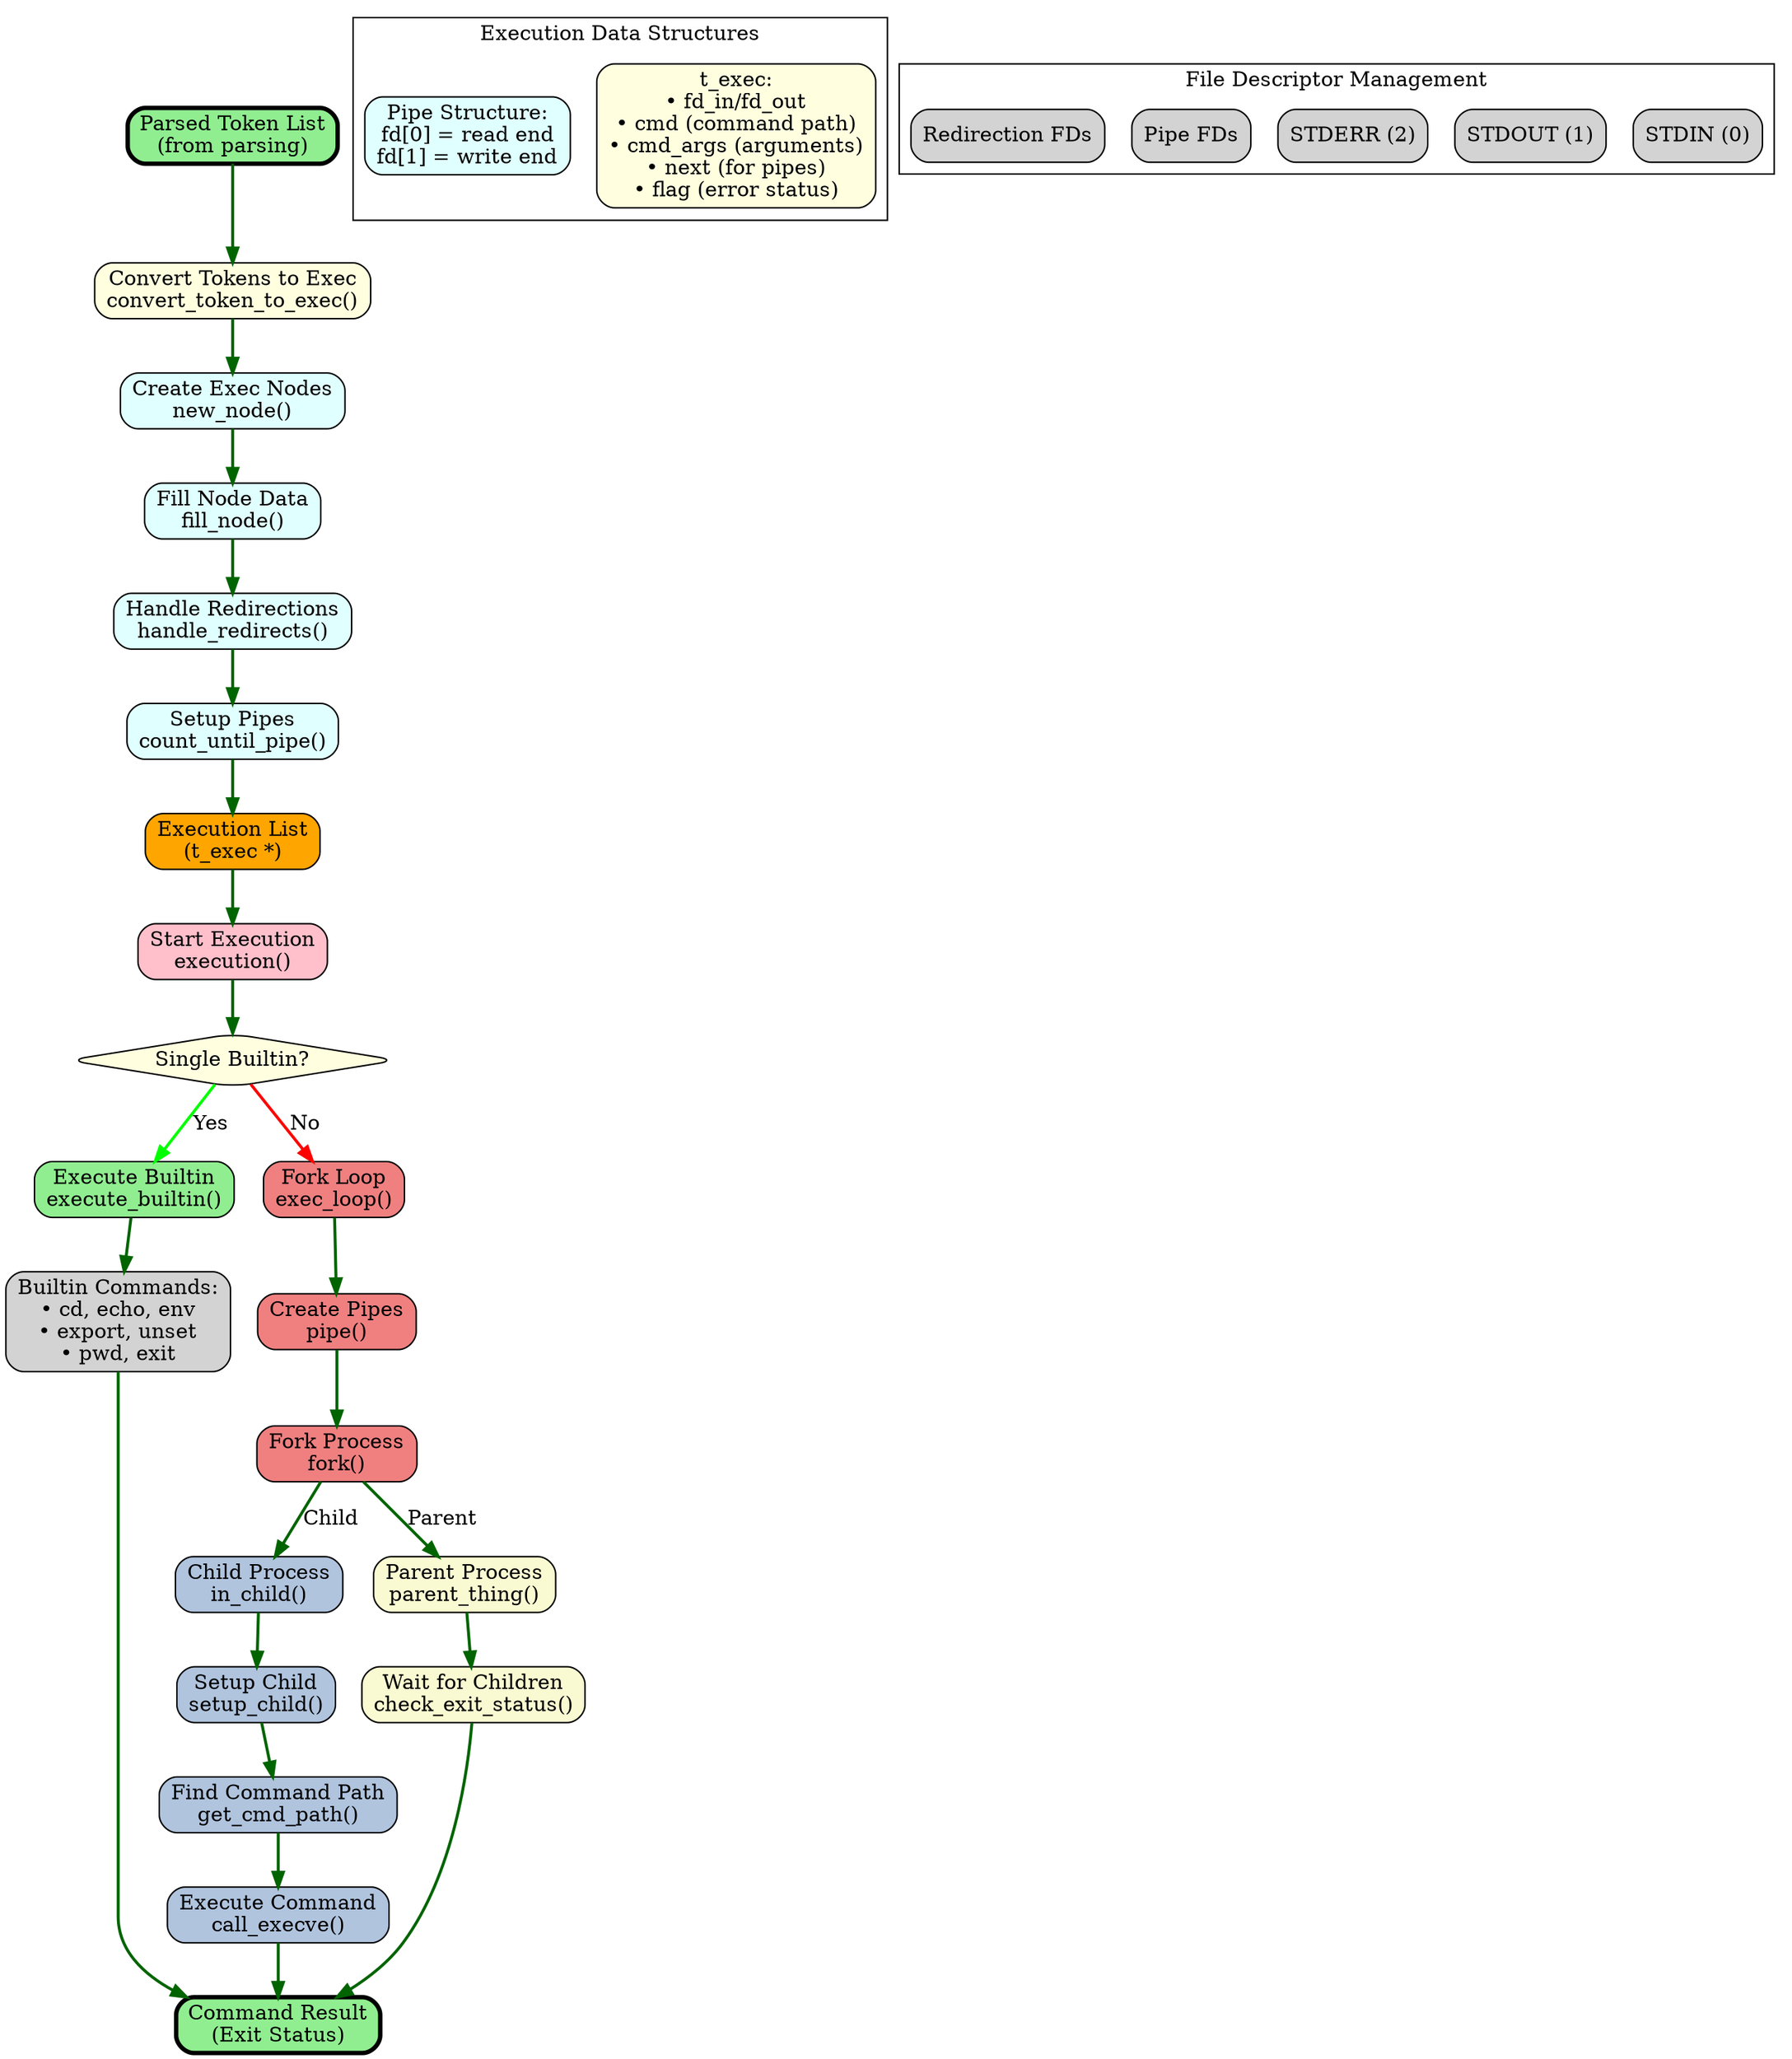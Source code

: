 digraph ExecutionFlow {
    rankdir=TB
    node [shape=box, style="rounded,filled", fillcolor=lightblue]
    edge [color=darkgreen, penwidth=2]

    // Input from parsing
    parsed_tokens [label="Parsed Token List\n(from parsing)", fillcolor=lightgreen, penwidth=3]
    
    // Convert to execution structure
    convert_start [label="Convert Tokens to Exec\nconvert_token_to_exec()", fillcolor=lightyellow]
    
    // Exec node creation
    create_exec_nodes [label="Create Exec Nodes\nnew_node()", fillcolor=lightcyan]
    fill_nodes [label="Fill Node Data\nfill_node()", fillcolor=lightcyan]
    handle_redirects [label="Handle Redirections\nhandle_redirects()", fillcolor=lightcyan]
    setup_pipes [label="Setup Pipes\ncount_until_pipe()", fillcolor=lightcyan]
    
    // Exec list ready
    exec_list [label="Execution List\n(t_exec *)", fillcolor=orange]
    
    // Execution decision
    execution_start [label="Start Execution\nexecution()", fillcolor=pink]
    builtin_check [label="Single Builtin?", fillcolor=lightyellow, shape=diamond]
    
    // Builtin execution path
    builtin_exec [label="Execute Builtin\nexecute_builtin()", fillcolor=lightgreen]
    builtin_commands [label="Builtin Commands:\n• cd, echo, env\n• export, unset\n• pwd, exit", fillcolor=lightgray]
    
    // External command execution path
    fork_loop [label="Fork Loop\nexec_loop()", fillcolor=lightcoral]
    create_pipes [label="Create Pipes\npipe()", fillcolor=lightcoral]
    fork_process [label="Fork Process\nfork()", fillcolor=lightcoral]
    
    // Child process
    child_process [label="Child Process\nin_child()", fillcolor=lightsteelblue]
    setup_child [label="Setup Child\nsetup_child()", fillcolor=lightsteelblue]
    find_cmd_path [label="Find Command Path\nget_cmd_path()", fillcolor=lightsteelblue]
    call_execve [label="Execute Command\ncall_execve()", fillcolor=lightsteelblue]
    
    // Parent process
    parent_process [label="Parent Process\nparent_thing()", fillcolor=lightgoldenrodyellow]
    wait_children [label="Wait for Children\ncheck_exit_status()", fillcolor=lightgoldenrodyellow]
    
    // Final result
    command_result [label="Command Result\n(Exit Status)", fillcolor=lightgreen, penwidth=3]
    
    // Flow connections
    parsed_tokens -> convert_start
    convert_start -> create_exec_nodes
    create_exec_nodes -> fill_nodes
    fill_nodes -> handle_redirects
    handle_redirects -> setup_pipes
    setup_pipes -> exec_list
    
    exec_list -> execution_start
    execution_start -> builtin_check
    
    // Builtin path
    builtin_check -> builtin_exec [label="Yes", color=green]
    builtin_exec -> builtin_commands
    builtin_commands -> command_result
    
    // External command path
    builtin_check -> fork_loop [label="No", color=red]
    fork_loop -> create_pipes
    create_pipes -> fork_process
    
    fork_process -> child_process [label="Child"]
    fork_process -> parent_process [label="Parent"]
    
    child_process -> setup_child
    setup_child -> find_cmd_path
    find_cmd_path -> call_execve
    call_execve -> command_result
    
    parent_process -> wait_children
    wait_children -> command_result
    
    // Data structures
    subgraph cluster_exec_structures {
        label="Execution Data Structures"
        style=filled
        fillcolor=white
        
        t_exec_struct [label="t_exec:\n• fd_in/fd_out\n• cmd (command path)\n• cmd_args (arguments)\n• next (for pipes)\n• flag (error status)", fillcolor=lightyellow, shape=record]
        
        pipe_structure [label="Pipe Structure:\nfd[0] = read end\nfd[1] = write end", fillcolor=lightcyan, shape=record]
    }
    
    // File descriptor management
    subgraph cluster_fd_management {
        label="File Descriptor Management"
        style=filled
        fillcolor=white
        
        stdin_fd [label="STDIN (0)", fillcolor=lightgray]
        stdout_fd [label="STDOUT (1)", fillcolor=lightgray]
        stderr_fd [label="STDERR (2)", fillcolor=lightgray]
        pipe_fds [label="Pipe FDs", fillcolor=lightgray]
        redir_fds [label="Redirection FDs", fillcolor=lightgray]
    }
}
